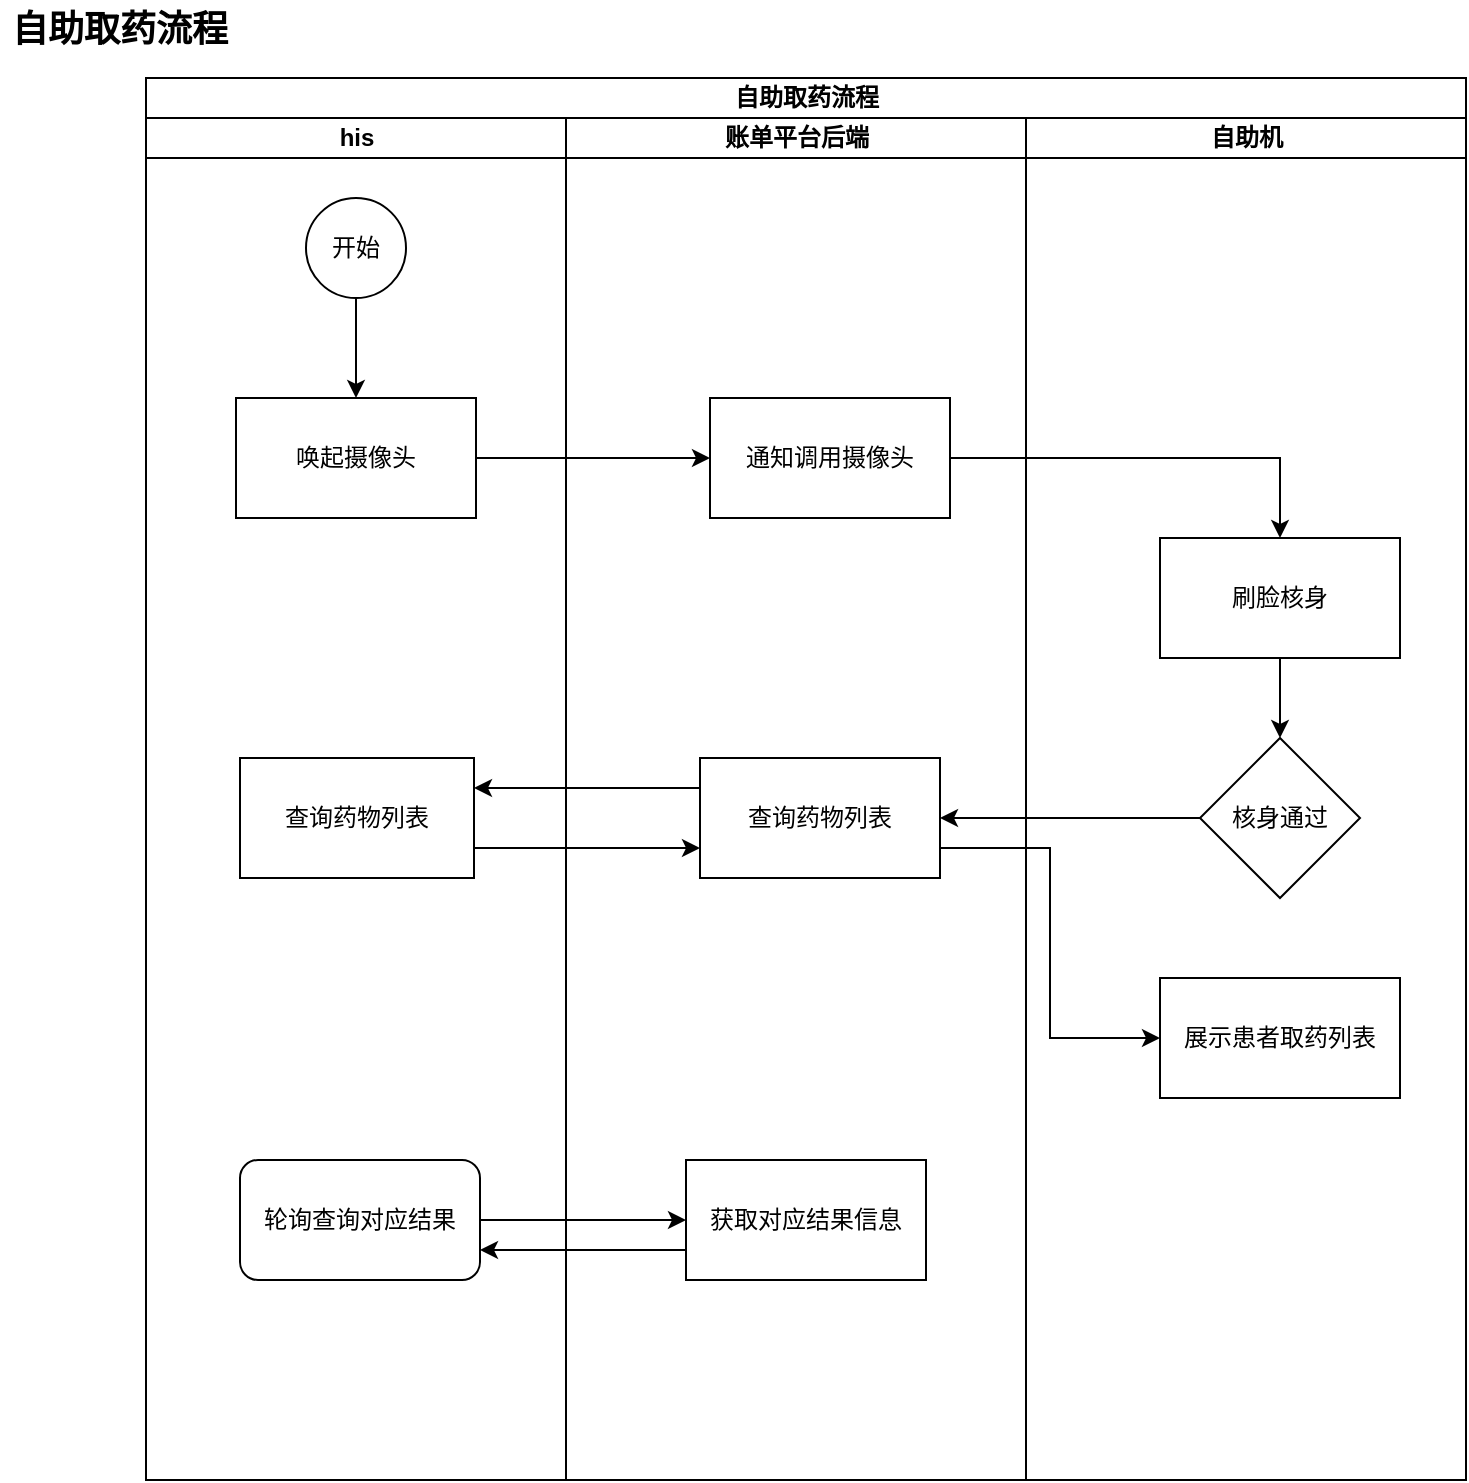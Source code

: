 <mxfile version="10.8.4" type="github"><diagram id="7HdnTI485W-RHscsMVbl" name="第 1 页"><mxGraphModel dx="1250" dy="550" grid="1" gridSize="10" guides="1" tooltips="1" connect="1" arrows="1" fold="1" page="1" pageScale="1" pageWidth="827" pageHeight="1169" math="0" shadow="0"><root><mxCell id="0"/><mxCell id="1" parent="0"/><mxCell id="k3qV5debyrwTF1jnUmYV-2" value="&lt;b&gt;&lt;font&gt;自助取药流程&lt;/font&gt;&lt;/b&gt;" style="swimlane;html=1;childLayout=stackLayout;resizeParent=1;resizeParentMax=0;startSize=20;" vertex="1" parent="1"><mxGeometry x="103" y="59" width="660" height="701" as="geometry"/></mxCell><mxCell id="k3qV5debyrwTF1jnUmYV-3" value="his" style="swimlane;html=1;startSize=20;" vertex="1" parent="k3qV5debyrwTF1jnUmYV-2"><mxGeometry y="20" width="210" height="681" as="geometry"/></mxCell><mxCell id="k3qV5debyrwTF1jnUmYV-10" style="edgeStyle=orthogonalEdgeStyle;rounded=0;orthogonalLoop=1;jettySize=auto;html=1;entryX=0.5;entryY=0;entryDx=0;entryDy=0;" edge="1" parent="k3qV5debyrwTF1jnUmYV-3" source="k3qV5debyrwTF1jnUmYV-7" target="k3qV5debyrwTF1jnUmYV-8"><mxGeometry relative="1" as="geometry"/></mxCell><mxCell id="k3qV5debyrwTF1jnUmYV-7" value="开始" style="ellipse;whiteSpace=wrap;html=1;aspect=fixed;" vertex="1" parent="k3qV5debyrwTF1jnUmYV-3"><mxGeometry x="80" y="40" width="50" height="50" as="geometry"/></mxCell><mxCell id="k3qV5debyrwTF1jnUmYV-8" value="唤起摄像头" style="rounded=0;whiteSpace=wrap;html=1;" vertex="1" parent="k3qV5debyrwTF1jnUmYV-3"><mxGeometry x="45" y="140" width="120" height="60" as="geometry"/></mxCell><mxCell id="k3qV5debyrwTF1jnUmYV-19" value="查询药物列表" style="rounded=0;whiteSpace=wrap;html=1;" vertex="1" parent="k3qV5debyrwTF1jnUmYV-3"><mxGeometry x="47" y="320" width="117" height="60" as="geometry"/></mxCell><mxCell id="k3qV5debyrwTF1jnUmYV-24" value="轮询查询对应结果" style="rounded=1;whiteSpace=wrap;html=1;" vertex="1" parent="k3qV5debyrwTF1jnUmYV-3"><mxGeometry x="47" y="521" width="120" height="60" as="geometry"/></mxCell><mxCell id="k3qV5debyrwTF1jnUmYV-4" value="账单平台后端" style="swimlane;html=1;startSize=20;" vertex="1" parent="k3qV5debyrwTF1jnUmYV-2"><mxGeometry x="210" y="20" width="230" height="681" as="geometry"/></mxCell><mxCell id="k3qV5debyrwTF1jnUmYV-9" value="通知调用摄像头" style="rounded=0;whiteSpace=wrap;html=1;" vertex="1" parent="k3qV5debyrwTF1jnUmYV-4"><mxGeometry x="72" y="140" width="120" height="60" as="geometry"/></mxCell><mxCell id="k3qV5debyrwTF1jnUmYV-17" value="查询药物列表" style="rounded=0;whiteSpace=wrap;html=1;" vertex="1" parent="k3qV5debyrwTF1jnUmYV-4"><mxGeometry x="67" y="320" width="120" height="60" as="geometry"/></mxCell><mxCell id="k3qV5debyrwTF1jnUmYV-25" value="获取对应结果信息" style="rounded=0;whiteSpace=wrap;html=1;" vertex="1" parent="k3qV5debyrwTF1jnUmYV-4"><mxGeometry x="60" y="521" width="120" height="60" as="geometry"/></mxCell><mxCell id="k3qV5debyrwTF1jnUmYV-5" value="自助机" style="swimlane;html=1;startSize=20;" vertex="1" parent="k3qV5debyrwTF1jnUmYV-2"><mxGeometry x="440" y="20" width="220" height="681" as="geometry"/></mxCell><mxCell id="k3qV5debyrwTF1jnUmYV-16" style="edgeStyle=orthogonalEdgeStyle;rounded=0;orthogonalLoop=1;jettySize=auto;html=1;exitX=0.5;exitY=1;exitDx=0;exitDy=0;entryX=0.5;entryY=0;entryDx=0;entryDy=0;" edge="1" parent="k3qV5debyrwTF1jnUmYV-5" source="k3qV5debyrwTF1jnUmYV-12" target="k3qV5debyrwTF1jnUmYV-15"><mxGeometry relative="1" as="geometry"/></mxCell><mxCell id="k3qV5debyrwTF1jnUmYV-12" value="刷脸核身" style="rounded=0;whiteSpace=wrap;html=1;" vertex="1" parent="k3qV5debyrwTF1jnUmYV-5"><mxGeometry x="67" y="210" width="120" height="60" as="geometry"/></mxCell><mxCell id="k3qV5debyrwTF1jnUmYV-15" value="核身通过" style="rhombus;whiteSpace=wrap;html=1;" vertex="1" parent="k3qV5debyrwTF1jnUmYV-5"><mxGeometry x="87" y="310" width="80" height="80" as="geometry"/></mxCell><mxCell id="k3qV5debyrwTF1jnUmYV-22" value="展示患者取药列表" style="rounded=0;whiteSpace=wrap;html=1;" vertex="1" parent="k3qV5debyrwTF1jnUmYV-5"><mxGeometry x="67" y="430" width="120" height="60" as="geometry"/></mxCell><mxCell id="k3qV5debyrwTF1jnUmYV-11" style="edgeStyle=orthogonalEdgeStyle;rounded=0;orthogonalLoop=1;jettySize=auto;html=1;exitX=1;exitY=0.5;exitDx=0;exitDy=0;entryX=0;entryY=0.5;entryDx=0;entryDy=0;" edge="1" parent="k3qV5debyrwTF1jnUmYV-2" source="k3qV5debyrwTF1jnUmYV-8" target="k3qV5debyrwTF1jnUmYV-9"><mxGeometry relative="1" as="geometry"/></mxCell><mxCell id="k3qV5debyrwTF1jnUmYV-13" style="edgeStyle=orthogonalEdgeStyle;rounded=0;orthogonalLoop=1;jettySize=auto;html=1;exitX=1;exitY=0.5;exitDx=0;exitDy=0;" edge="1" parent="k3qV5debyrwTF1jnUmYV-2" source="k3qV5debyrwTF1jnUmYV-9" target="k3qV5debyrwTF1jnUmYV-12"><mxGeometry relative="1" as="geometry"/></mxCell><mxCell id="k3qV5debyrwTF1jnUmYV-18" style="edgeStyle=orthogonalEdgeStyle;rounded=0;orthogonalLoop=1;jettySize=auto;html=1;exitX=0;exitY=0.5;exitDx=0;exitDy=0;entryX=1;entryY=0.5;entryDx=0;entryDy=0;" edge="1" parent="k3qV5debyrwTF1jnUmYV-2" source="k3qV5debyrwTF1jnUmYV-15" target="k3qV5debyrwTF1jnUmYV-17"><mxGeometry relative="1" as="geometry"/></mxCell><mxCell id="k3qV5debyrwTF1jnUmYV-20" style="edgeStyle=orthogonalEdgeStyle;rounded=0;orthogonalLoop=1;jettySize=auto;html=1;exitX=0;exitY=0.25;exitDx=0;exitDy=0;entryX=1;entryY=0.25;entryDx=0;entryDy=0;" edge="1" parent="k3qV5debyrwTF1jnUmYV-2" source="k3qV5debyrwTF1jnUmYV-17" target="k3qV5debyrwTF1jnUmYV-19"><mxGeometry relative="1" as="geometry"/></mxCell><mxCell id="k3qV5debyrwTF1jnUmYV-21" style="edgeStyle=orthogonalEdgeStyle;rounded=0;orthogonalLoop=1;jettySize=auto;html=1;exitX=1;exitY=0.75;exitDx=0;exitDy=0;entryX=0;entryY=0.75;entryDx=0;entryDy=0;" edge="1" parent="k3qV5debyrwTF1jnUmYV-2" source="k3qV5debyrwTF1jnUmYV-19" target="k3qV5debyrwTF1jnUmYV-17"><mxGeometry relative="1" as="geometry"/></mxCell><mxCell id="k3qV5debyrwTF1jnUmYV-23" style="edgeStyle=orthogonalEdgeStyle;rounded=0;orthogonalLoop=1;jettySize=auto;html=1;exitX=1;exitY=0.75;exitDx=0;exitDy=0;entryX=0;entryY=0.5;entryDx=0;entryDy=0;" edge="1" parent="k3qV5debyrwTF1jnUmYV-2" source="k3qV5debyrwTF1jnUmYV-17" target="k3qV5debyrwTF1jnUmYV-22"><mxGeometry relative="1" as="geometry"/></mxCell><mxCell id="k3qV5debyrwTF1jnUmYV-26" style="edgeStyle=orthogonalEdgeStyle;rounded=0;orthogonalLoop=1;jettySize=auto;html=1;exitX=1;exitY=0.5;exitDx=0;exitDy=0;" edge="1" parent="k3qV5debyrwTF1jnUmYV-2" source="k3qV5debyrwTF1jnUmYV-24" target="k3qV5debyrwTF1jnUmYV-25"><mxGeometry relative="1" as="geometry"/></mxCell><mxCell id="k3qV5debyrwTF1jnUmYV-27" style="edgeStyle=orthogonalEdgeStyle;rounded=0;orthogonalLoop=1;jettySize=auto;html=1;exitX=0;exitY=0.75;exitDx=0;exitDy=0;entryX=1;entryY=0.75;entryDx=0;entryDy=0;" edge="1" parent="k3qV5debyrwTF1jnUmYV-2" source="k3qV5debyrwTF1jnUmYV-25" target="k3qV5debyrwTF1jnUmYV-24"><mxGeometry relative="1" as="geometry"/></mxCell><mxCell id="k3qV5debyrwTF1jnUmYV-6" value="&lt;b&gt;&lt;font style=&quot;font-size: 18px&quot;&gt;自助取药流程&lt;/font&gt;&lt;/b&gt;" style="text;html=1;strokeColor=none;fillColor=none;align=center;verticalAlign=middle;whiteSpace=wrap;rounded=0;" vertex="1" parent="1"><mxGeometry x="30" y="20" width="120" height="30" as="geometry"/></mxCell></root></mxGraphModel></diagram></mxfile>